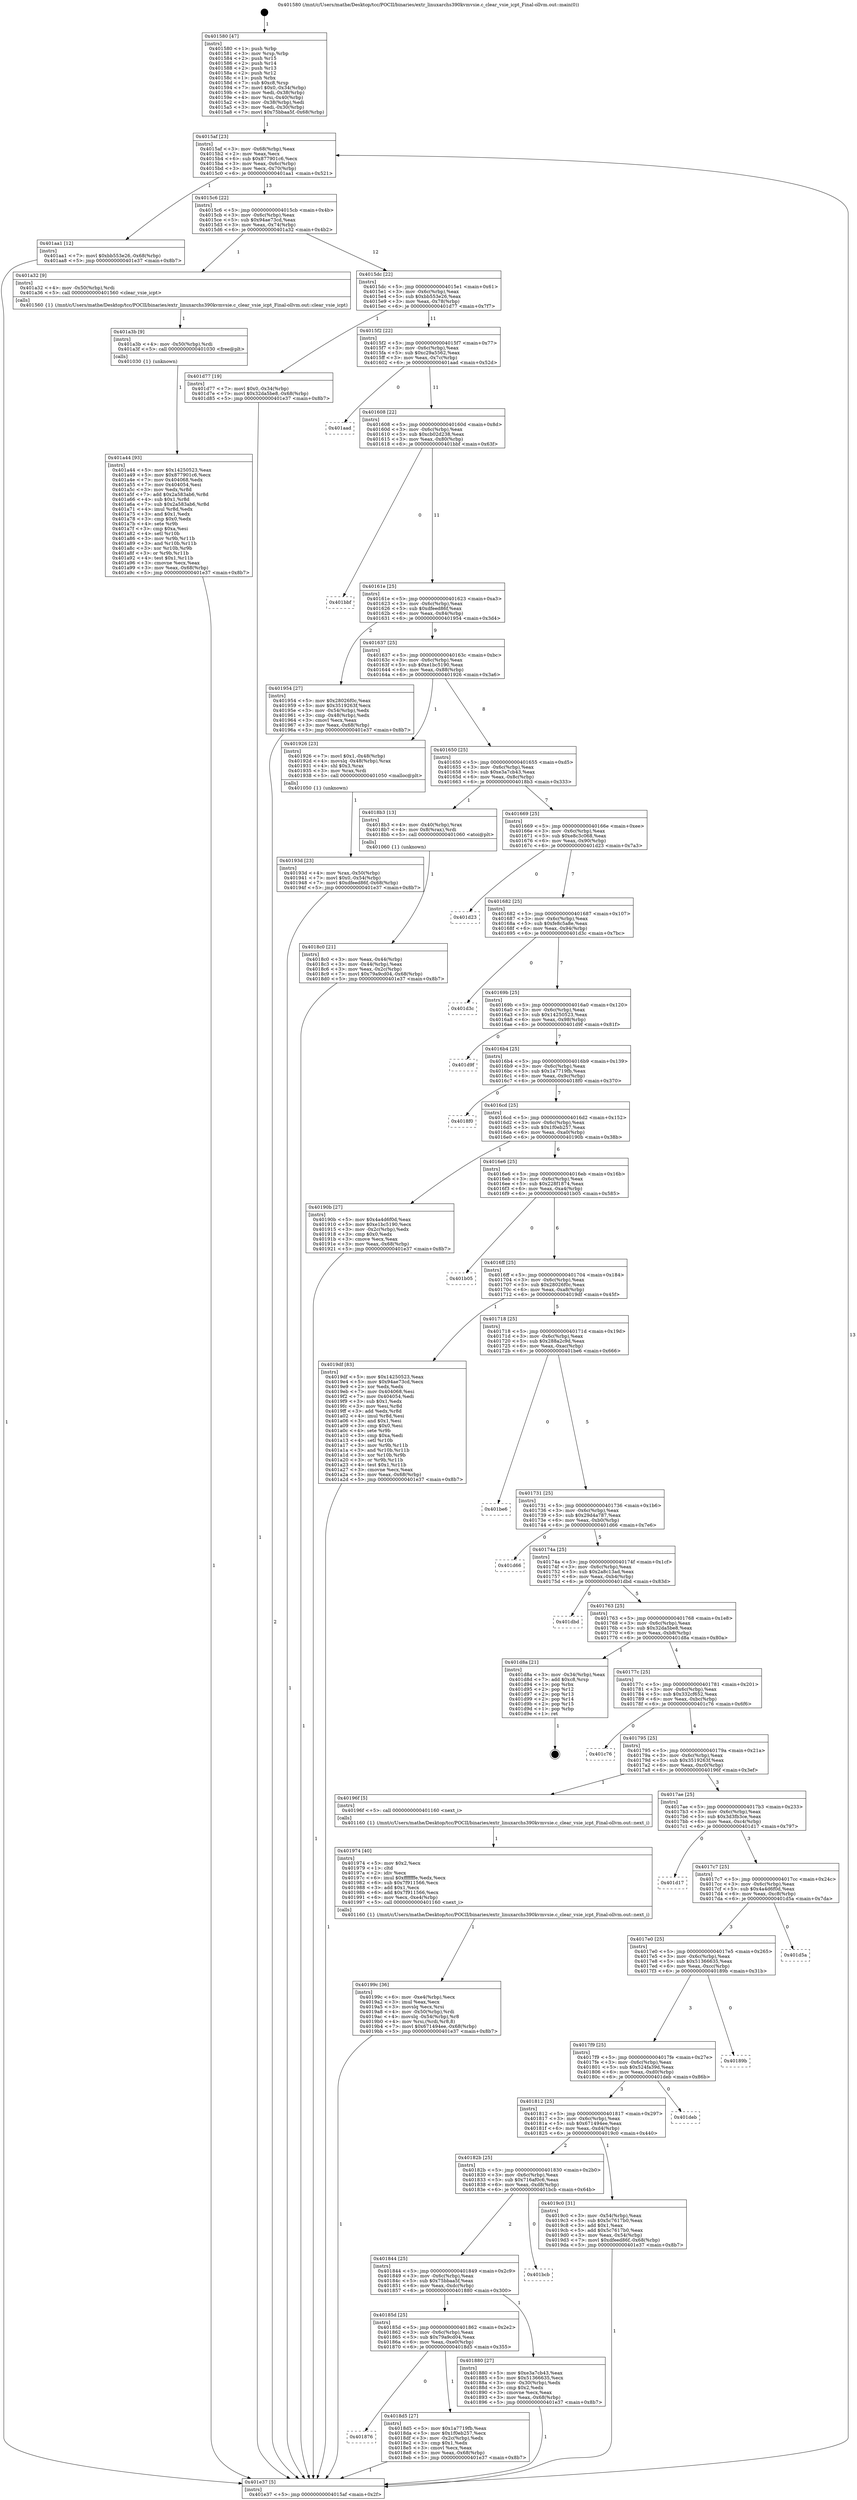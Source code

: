 digraph "0x401580" {
  label = "0x401580 (/mnt/c/Users/mathe/Desktop/tcc/POCII/binaries/extr_linuxarchs390kvmvsie.c_clear_vsie_icpt_Final-ollvm.out::main(0))"
  labelloc = "t"
  node[shape=record]

  Entry [label="",width=0.3,height=0.3,shape=circle,fillcolor=black,style=filled]
  "0x4015af" [label="{
     0x4015af [23]\l
     | [instrs]\l
     &nbsp;&nbsp;0x4015af \<+3\>: mov -0x68(%rbp),%eax\l
     &nbsp;&nbsp;0x4015b2 \<+2\>: mov %eax,%ecx\l
     &nbsp;&nbsp;0x4015b4 \<+6\>: sub $0x877901c6,%ecx\l
     &nbsp;&nbsp;0x4015ba \<+3\>: mov %eax,-0x6c(%rbp)\l
     &nbsp;&nbsp;0x4015bd \<+3\>: mov %ecx,-0x70(%rbp)\l
     &nbsp;&nbsp;0x4015c0 \<+6\>: je 0000000000401aa1 \<main+0x521\>\l
  }"]
  "0x401aa1" [label="{
     0x401aa1 [12]\l
     | [instrs]\l
     &nbsp;&nbsp;0x401aa1 \<+7\>: movl $0xbb553e26,-0x68(%rbp)\l
     &nbsp;&nbsp;0x401aa8 \<+5\>: jmp 0000000000401e37 \<main+0x8b7\>\l
  }"]
  "0x4015c6" [label="{
     0x4015c6 [22]\l
     | [instrs]\l
     &nbsp;&nbsp;0x4015c6 \<+5\>: jmp 00000000004015cb \<main+0x4b\>\l
     &nbsp;&nbsp;0x4015cb \<+3\>: mov -0x6c(%rbp),%eax\l
     &nbsp;&nbsp;0x4015ce \<+5\>: sub $0x94ae73cd,%eax\l
     &nbsp;&nbsp;0x4015d3 \<+3\>: mov %eax,-0x74(%rbp)\l
     &nbsp;&nbsp;0x4015d6 \<+6\>: je 0000000000401a32 \<main+0x4b2\>\l
  }"]
  Exit [label="",width=0.3,height=0.3,shape=circle,fillcolor=black,style=filled,peripheries=2]
  "0x401a32" [label="{
     0x401a32 [9]\l
     | [instrs]\l
     &nbsp;&nbsp;0x401a32 \<+4\>: mov -0x50(%rbp),%rdi\l
     &nbsp;&nbsp;0x401a36 \<+5\>: call 0000000000401560 \<clear_vsie_icpt\>\l
     | [calls]\l
     &nbsp;&nbsp;0x401560 \{1\} (/mnt/c/Users/mathe/Desktop/tcc/POCII/binaries/extr_linuxarchs390kvmvsie.c_clear_vsie_icpt_Final-ollvm.out::clear_vsie_icpt)\l
  }"]
  "0x4015dc" [label="{
     0x4015dc [22]\l
     | [instrs]\l
     &nbsp;&nbsp;0x4015dc \<+5\>: jmp 00000000004015e1 \<main+0x61\>\l
     &nbsp;&nbsp;0x4015e1 \<+3\>: mov -0x6c(%rbp),%eax\l
     &nbsp;&nbsp;0x4015e4 \<+5\>: sub $0xbb553e26,%eax\l
     &nbsp;&nbsp;0x4015e9 \<+3\>: mov %eax,-0x78(%rbp)\l
     &nbsp;&nbsp;0x4015ec \<+6\>: je 0000000000401d77 \<main+0x7f7\>\l
  }"]
  "0x401a44" [label="{
     0x401a44 [93]\l
     | [instrs]\l
     &nbsp;&nbsp;0x401a44 \<+5\>: mov $0x14250523,%eax\l
     &nbsp;&nbsp;0x401a49 \<+5\>: mov $0x877901c6,%ecx\l
     &nbsp;&nbsp;0x401a4e \<+7\>: mov 0x404068,%edx\l
     &nbsp;&nbsp;0x401a55 \<+7\>: mov 0x404054,%esi\l
     &nbsp;&nbsp;0x401a5c \<+3\>: mov %edx,%r8d\l
     &nbsp;&nbsp;0x401a5f \<+7\>: add $0x2a583ab6,%r8d\l
     &nbsp;&nbsp;0x401a66 \<+4\>: sub $0x1,%r8d\l
     &nbsp;&nbsp;0x401a6a \<+7\>: sub $0x2a583ab6,%r8d\l
     &nbsp;&nbsp;0x401a71 \<+4\>: imul %r8d,%edx\l
     &nbsp;&nbsp;0x401a75 \<+3\>: and $0x1,%edx\l
     &nbsp;&nbsp;0x401a78 \<+3\>: cmp $0x0,%edx\l
     &nbsp;&nbsp;0x401a7b \<+4\>: sete %r9b\l
     &nbsp;&nbsp;0x401a7f \<+3\>: cmp $0xa,%esi\l
     &nbsp;&nbsp;0x401a82 \<+4\>: setl %r10b\l
     &nbsp;&nbsp;0x401a86 \<+3\>: mov %r9b,%r11b\l
     &nbsp;&nbsp;0x401a89 \<+3\>: and %r10b,%r11b\l
     &nbsp;&nbsp;0x401a8c \<+3\>: xor %r10b,%r9b\l
     &nbsp;&nbsp;0x401a8f \<+3\>: or %r9b,%r11b\l
     &nbsp;&nbsp;0x401a92 \<+4\>: test $0x1,%r11b\l
     &nbsp;&nbsp;0x401a96 \<+3\>: cmovne %ecx,%eax\l
     &nbsp;&nbsp;0x401a99 \<+3\>: mov %eax,-0x68(%rbp)\l
     &nbsp;&nbsp;0x401a9c \<+5\>: jmp 0000000000401e37 \<main+0x8b7\>\l
  }"]
  "0x401d77" [label="{
     0x401d77 [19]\l
     | [instrs]\l
     &nbsp;&nbsp;0x401d77 \<+7\>: movl $0x0,-0x34(%rbp)\l
     &nbsp;&nbsp;0x401d7e \<+7\>: movl $0x32da5be8,-0x68(%rbp)\l
     &nbsp;&nbsp;0x401d85 \<+5\>: jmp 0000000000401e37 \<main+0x8b7\>\l
  }"]
  "0x4015f2" [label="{
     0x4015f2 [22]\l
     | [instrs]\l
     &nbsp;&nbsp;0x4015f2 \<+5\>: jmp 00000000004015f7 \<main+0x77\>\l
     &nbsp;&nbsp;0x4015f7 \<+3\>: mov -0x6c(%rbp),%eax\l
     &nbsp;&nbsp;0x4015fa \<+5\>: sub $0xc29a5562,%eax\l
     &nbsp;&nbsp;0x4015ff \<+3\>: mov %eax,-0x7c(%rbp)\l
     &nbsp;&nbsp;0x401602 \<+6\>: je 0000000000401aad \<main+0x52d\>\l
  }"]
  "0x401a3b" [label="{
     0x401a3b [9]\l
     | [instrs]\l
     &nbsp;&nbsp;0x401a3b \<+4\>: mov -0x50(%rbp),%rdi\l
     &nbsp;&nbsp;0x401a3f \<+5\>: call 0000000000401030 \<free@plt\>\l
     | [calls]\l
     &nbsp;&nbsp;0x401030 \{1\} (unknown)\l
  }"]
  "0x401aad" [label="{
     0x401aad\l
  }", style=dashed]
  "0x401608" [label="{
     0x401608 [22]\l
     | [instrs]\l
     &nbsp;&nbsp;0x401608 \<+5\>: jmp 000000000040160d \<main+0x8d\>\l
     &nbsp;&nbsp;0x40160d \<+3\>: mov -0x6c(%rbp),%eax\l
     &nbsp;&nbsp;0x401610 \<+5\>: sub $0xcb02d238,%eax\l
     &nbsp;&nbsp;0x401615 \<+3\>: mov %eax,-0x80(%rbp)\l
     &nbsp;&nbsp;0x401618 \<+6\>: je 0000000000401bbf \<main+0x63f\>\l
  }"]
  "0x40199c" [label="{
     0x40199c [36]\l
     | [instrs]\l
     &nbsp;&nbsp;0x40199c \<+6\>: mov -0xe4(%rbp),%ecx\l
     &nbsp;&nbsp;0x4019a2 \<+3\>: imul %eax,%ecx\l
     &nbsp;&nbsp;0x4019a5 \<+3\>: movslq %ecx,%rsi\l
     &nbsp;&nbsp;0x4019a8 \<+4\>: mov -0x50(%rbp),%rdi\l
     &nbsp;&nbsp;0x4019ac \<+4\>: movslq -0x54(%rbp),%r8\l
     &nbsp;&nbsp;0x4019b0 \<+4\>: mov %rsi,(%rdi,%r8,8)\l
     &nbsp;&nbsp;0x4019b4 \<+7\>: movl $0x671494ee,-0x68(%rbp)\l
     &nbsp;&nbsp;0x4019bb \<+5\>: jmp 0000000000401e37 \<main+0x8b7\>\l
  }"]
  "0x401bbf" [label="{
     0x401bbf\l
  }", style=dashed]
  "0x40161e" [label="{
     0x40161e [25]\l
     | [instrs]\l
     &nbsp;&nbsp;0x40161e \<+5\>: jmp 0000000000401623 \<main+0xa3\>\l
     &nbsp;&nbsp;0x401623 \<+3\>: mov -0x6c(%rbp),%eax\l
     &nbsp;&nbsp;0x401626 \<+5\>: sub $0xdfeed86f,%eax\l
     &nbsp;&nbsp;0x40162b \<+6\>: mov %eax,-0x84(%rbp)\l
     &nbsp;&nbsp;0x401631 \<+6\>: je 0000000000401954 \<main+0x3d4\>\l
  }"]
  "0x401974" [label="{
     0x401974 [40]\l
     | [instrs]\l
     &nbsp;&nbsp;0x401974 \<+5\>: mov $0x2,%ecx\l
     &nbsp;&nbsp;0x401979 \<+1\>: cltd\l
     &nbsp;&nbsp;0x40197a \<+2\>: idiv %ecx\l
     &nbsp;&nbsp;0x40197c \<+6\>: imul $0xfffffffe,%edx,%ecx\l
     &nbsp;&nbsp;0x401982 \<+6\>: sub $0x7f911566,%ecx\l
     &nbsp;&nbsp;0x401988 \<+3\>: add $0x1,%ecx\l
     &nbsp;&nbsp;0x40198b \<+6\>: add $0x7f911566,%ecx\l
     &nbsp;&nbsp;0x401991 \<+6\>: mov %ecx,-0xe4(%rbp)\l
     &nbsp;&nbsp;0x401997 \<+5\>: call 0000000000401160 \<next_i\>\l
     | [calls]\l
     &nbsp;&nbsp;0x401160 \{1\} (/mnt/c/Users/mathe/Desktop/tcc/POCII/binaries/extr_linuxarchs390kvmvsie.c_clear_vsie_icpt_Final-ollvm.out::next_i)\l
  }"]
  "0x401954" [label="{
     0x401954 [27]\l
     | [instrs]\l
     &nbsp;&nbsp;0x401954 \<+5\>: mov $0x28026f0c,%eax\l
     &nbsp;&nbsp;0x401959 \<+5\>: mov $0x3519263f,%ecx\l
     &nbsp;&nbsp;0x40195e \<+3\>: mov -0x54(%rbp),%edx\l
     &nbsp;&nbsp;0x401961 \<+3\>: cmp -0x48(%rbp),%edx\l
     &nbsp;&nbsp;0x401964 \<+3\>: cmovl %ecx,%eax\l
     &nbsp;&nbsp;0x401967 \<+3\>: mov %eax,-0x68(%rbp)\l
     &nbsp;&nbsp;0x40196a \<+5\>: jmp 0000000000401e37 \<main+0x8b7\>\l
  }"]
  "0x401637" [label="{
     0x401637 [25]\l
     | [instrs]\l
     &nbsp;&nbsp;0x401637 \<+5\>: jmp 000000000040163c \<main+0xbc\>\l
     &nbsp;&nbsp;0x40163c \<+3\>: mov -0x6c(%rbp),%eax\l
     &nbsp;&nbsp;0x40163f \<+5\>: sub $0xe1bc5190,%eax\l
     &nbsp;&nbsp;0x401644 \<+6\>: mov %eax,-0x88(%rbp)\l
     &nbsp;&nbsp;0x40164a \<+6\>: je 0000000000401926 \<main+0x3a6\>\l
  }"]
  "0x40193d" [label="{
     0x40193d [23]\l
     | [instrs]\l
     &nbsp;&nbsp;0x40193d \<+4\>: mov %rax,-0x50(%rbp)\l
     &nbsp;&nbsp;0x401941 \<+7\>: movl $0x0,-0x54(%rbp)\l
     &nbsp;&nbsp;0x401948 \<+7\>: movl $0xdfeed86f,-0x68(%rbp)\l
     &nbsp;&nbsp;0x40194f \<+5\>: jmp 0000000000401e37 \<main+0x8b7\>\l
  }"]
  "0x401926" [label="{
     0x401926 [23]\l
     | [instrs]\l
     &nbsp;&nbsp;0x401926 \<+7\>: movl $0x1,-0x48(%rbp)\l
     &nbsp;&nbsp;0x40192d \<+4\>: movslq -0x48(%rbp),%rax\l
     &nbsp;&nbsp;0x401931 \<+4\>: shl $0x3,%rax\l
     &nbsp;&nbsp;0x401935 \<+3\>: mov %rax,%rdi\l
     &nbsp;&nbsp;0x401938 \<+5\>: call 0000000000401050 \<malloc@plt\>\l
     | [calls]\l
     &nbsp;&nbsp;0x401050 \{1\} (unknown)\l
  }"]
  "0x401650" [label="{
     0x401650 [25]\l
     | [instrs]\l
     &nbsp;&nbsp;0x401650 \<+5\>: jmp 0000000000401655 \<main+0xd5\>\l
     &nbsp;&nbsp;0x401655 \<+3\>: mov -0x6c(%rbp),%eax\l
     &nbsp;&nbsp;0x401658 \<+5\>: sub $0xe3a7cb43,%eax\l
     &nbsp;&nbsp;0x40165d \<+6\>: mov %eax,-0x8c(%rbp)\l
     &nbsp;&nbsp;0x401663 \<+6\>: je 00000000004018b3 \<main+0x333\>\l
  }"]
  "0x401876" [label="{
     0x401876\l
  }", style=dashed]
  "0x4018b3" [label="{
     0x4018b3 [13]\l
     | [instrs]\l
     &nbsp;&nbsp;0x4018b3 \<+4\>: mov -0x40(%rbp),%rax\l
     &nbsp;&nbsp;0x4018b7 \<+4\>: mov 0x8(%rax),%rdi\l
     &nbsp;&nbsp;0x4018bb \<+5\>: call 0000000000401060 \<atoi@plt\>\l
     | [calls]\l
     &nbsp;&nbsp;0x401060 \{1\} (unknown)\l
  }"]
  "0x401669" [label="{
     0x401669 [25]\l
     | [instrs]\l
     &nbsp;&nbsp;0x401669 \<+5\>: jmp 000000000040166e \<main+0xee\>\l
     &nbsp;&nbsp;0x40166e \<+3\>: mov -0x6c(%rbp),%eax\l
     &nbsp;&nbsp;0x401671 \<+5\>: sub $0xe8c3c068,%eax\l
     &nbsp;&nbsp;0x401676 \<+6\>: mov %eax,-0x90(%rbp)\l
     &nbsp;&nbsp;0x40167c \<+6\>: je 0000000000401d23 \<main+0x7a3\>\l
  }"]
  "0x4018d5" [label="{
     0x4018d5 [27]\l
     | [instrs]\l
     &nbsp;&nbsp;0x4018d5 \<+5\>: mov $0x1a7719fb,%eax\l
     &nbsp;&nbsp;0x4018da \<+5\>: mov $0x1f0eb257,%ecx\l
     &nbsp;&nbsp;0x4018df \<+3\>: mov -0x2c(%rbp),%edx\l
     &nbsp;&nbsp;0x4018e2 \<+3\>: cmp $0x1,%edx\l
     &nbsp;&nbsp;0x4018e5 \<+3\>: cmovl %ecx,%eax\l
     &nbsp;&nbsp;0x4018e8 \<+3\>: mov %eax,-0x68(%rbp)\l
     &nbsp;&nbsp;0x4018eb \<+5\>: jmp 0000000000401e37 \<main+0x8b7\>\l
  }"]
  "0x401d23" [label="{
     0x401d23\l
  }", style=dashed]
  "0x401682" [label="{
     0x401682 [25]\l
     | [instrs]\l
     &nbsp;&nbsp;0x401682 \<+5\>: jmp 0000000000401687 \<main+0x107\>\l
     &nbsp;&nbsp;0x401687 \<+3\>: mov -0x6c(%rbp),%eax\l
     &nbsp;&nbsp;0x40168a \<+5\>: sub $0xfe8c5a8e,%eax\l
     &nbsp;&nbsp;0x40168f \<+6\>: mov %eax,-0x94(%rbp)\l
     &nbsp;&nbsp;0x401695 \<+6\>: je 0000000000401d3c \<main+0x7bc\>\l
  }"]
  "0x4018c0" [label="{
     0x4018c0 [21]\l
     | [instrs]\l
     &nbsp;&nbsp;0x4018c0 \<+3\>: mov %eax,-0x44(%rbp)\l
     &nbsp;&nbsp;0x4018c3 \<+3\>: mov -0x44(%rbp),%eax\l
     &nbsp;&nbsp;0x4018c6 \<+3\>: mov %eax,-0x2c(%rbp)\l
     &nbsp;&nbsp;0x4018c9 \<+7\>: movl $0x79a9cd04,-0x68(%rbp)\l
     &nbsp;&nbsp;0x4018d0 \<+5\>: jmp 0000000000401e37 \<main+0x8b7\>\l
  }"]
  "0x401d3c" [label="{
     0x401d3c\l
  }", style=dashed]
  "0x40169b" [label="{
     0x40169b [25]\l
     | [instrs]\l
     &nbsp;&nbsp;0x40169b \<+5\>: jmp 00000000004016a0 \<main+0x120\>\l
     &nbsp;&nbsp;0x4016a0 \<+3\>: mov -0x6c(%rbp),%eax\l
     &nbsp;&nbsp;0x4016a3 \<+5\>: sub $0x14250523,%eax\l
     &nbsp;&nbsp;0x4016a8 \<+6\>: mov %eax,-0x98(%rbp)\l
     &nbsp;&nbsp;0x4016ae \<+6\>: je 0000000000401d9f \<main+0x81f\>\l
  }"]
  "0x401580" [label="{
     0x401580 [47]\l
     | [instrs]\l
     &nbsp;&nbsp;0x401580 \<+1\>: push %rbp\l
     &nbsp;&nbsp;0x401581 \<+3\>: mov %rsp,%rbp\l
     &nbsp;&nbsp;0x401584 \<+2\>: push %r15\l
     &nbsp;&nbsp;0x401586 \<+2\>: push %r14\l
     &nbsp;&nbsp;0x401588 \<+2\>: push %r13\l
     &nbsp;&nbsp;0x40158a \<+2\>: push %r12\l
     &nbsp;&nbsp;0x40158c \<+1\>: push %rbx\l
     &nbsp;&nbsp;0x40158d \<+7\>: sub $0xc8,%rsp\l
     &nbsp;&nbsp;0x401594 \<+7\>: movl $0x0,-0x34(%rbp)\l
     &nbsp;&nbsp;0x40159b \<+3\>: mov %edi,-0x38(%rbp)\l
     &nbsp;&nbsp;0x40159e \<+4\>: mov %rsi,-0x40(%rbp)\l
     &nbsp;&nbsp;0x4015a2 \<+3\>: mov -0x38(%rbp),%edi\l
     &nbsp;&nbsp;0x4015a5 \<+3\>: mov %edi,-0x30(%rbp)\l
     &nbsp;&nbsp;0x4015a8 \<+7\>: movl $0x75bbaa5f,-0x68(%rbp)\l
  }"]
  "0x401d9f" [label="{
     0x401d9f\l
  }", style=dashed]
  "0x4016b4" [label="{
     0x4016b4 [25]\l
     | [instrs]\l
     &nbsp;&nbsp;0x4016b4 \<+5\>: jmp 00000000004016b9 \<main+0x139\>\l
     &nbsp;&nbsp;0x4016b9 \<+3\>: mov -0x6c(%rbp),%eax\l
     &nbsp;&nbsp;0x4016bc \<+5\>: sub $0x1a7719fb,%eax\l
     &nbsp;&nbsp;0x4016c1 \<+6\>: mov %eax,-0x9c(%rbp)\l
     &nbsp;&nbsp;0x4016c7 \<+6\>: je 00000000004018f0 \<main+0x370\>\l
  }"]
  "0x401e37" [label="{
     0x401e37 [5]\l
     | [instrs]\l
     &nbsp;&nbsp;0x401e37 \<+5\>: jmp 00000000004015af \<main+0x2f\>\l
  }"]
  "0x4018f0" [label="{
     0x4018f0\l
  }", style=dashed]
  "0x4016cd" [label="{
     0x4016cd [25]\l
     | [instrs]\l
     &nbsp;&nbsp;0x4016cd \<+5\>: jmp 00000000004016d2 \<main+0x152\>\l
     &nbsp;&nbsp;0x4016d2 \<+3\>: mov -0x6c(%rbp),%eax\l
     &nbsp;&nbsp;0x4016d5 \<+5\>: sub $0x1f0eb257,%eax\l
     &nbsp;&nbsp;0x4016da \<+6\>: mov %eax,-0xa0(%rbp)\l
     &nbsp;&nbsp;0x4016e0 \<+6\>: je 000000000040190b \<main+0x38b\>\l
  }"]
  "0x40185d" [label="{
     0x40185d [25]\l
     | [instrs]\l
     &nbsp;&nbsp;0x40185d \<+5\>: jmp 0000000000401862 \<main+0x2e2\>\l
     &nbsp;&nbsp;0x401862 \<+3\>: mov -0x6c(%rbp),%eax\l
     &nbsp;&nbsp;0x401865 \<+5\>: sub $0x79a9cd04,%eax\l
     &nbsp;&nbsp;0x40186a \<+6\>: mov %eax,-0xe0(%rbp)\l
     &nbsp;&nbsp;0x401870 \<+6\>: je 00000000004018d5 \<main+0x355\>\l
  }"]
  "0x40190b" [label="{
     0x40190b [27]\l
     | [instrs]\l
     &nbsp;&nbsp;0x40190b \<+5\>: mov $0x4a4d6f0d,%eax\l
     &nbsp;&nbsp;0x401910 \<+5\>: mov $0xe1bc5190,%ecx\l
     &nbsp;&nbsp;0x401915 \<+3\>: mov -0x2c(%rbp),%edx\l
     &nbsp;&nbsp;0x401918 \<+3\>: cmp $0x0,%edx\l
     &nbsp;&nbsp;0x40191b \<+3\>: cmove %ecx,%eax\l
     &nbsp;&nbsp;0x40191e \<+3\>: mov %eax,-0x68(%rbp)\l
     &nbsp;&nbsp;0x401921 \<+5\>: jmp 0000000000401e37 \<main+0x8b7\>\l
  }"]
  "0x4016e6" [label="{
     0x4016e6 [25]\l
     | [instrs]\l
     &nbsp;&nbsp;0x4016e6 \<+5\>: jmp 00000000004016eb \<main+0x16b\>\l
     &nbsp;&nbsp;0x4016eb \<+3\>: mov -0x6c(%rbp),%eax\l
     &nbsp;&nbsp;0x4016ee \<+5\>: sub $0x228f1874,%eax\l
     &nbsp;&nbsp;0x4016f3 \<+6\>: mov %eax,-0xa4(%rbp)\l
     &nbsp;&nbsp;0x4016f9 \<+6\>: je 0000000000401b05 \<main+0x585\>\l
  }"]
  "0x401880" [label="{
     0x401880 [27]\l
     | [instrs]\l
     &nbsp;&nbsp;0x401880 \<+5\>: mov $0xe3a7cb43,%eax\l
     &nbsp;&nbsp;0x401885 \<+5\>: mov $0x51366635,%ecx\l
     &nbsp;&nbsp;0x40188a \<+3\>: mov -0x30(%rbp),%edx\l
     &nbsp;&nbsp;0x40188d \<+3\>: cmp $0x2,%edx\l
     &nbsp;&nbsp;0x401890 \<+3\>: cmovne %ecx,%eax\l
     &nbsp;&nbsp;0x401893 \<+3\>: mov %eax,-0x68(%rbp)\l
     &nbsp;&nbsp;0x401896 \<+5\>: jmp 0000000000401e37 \<main+0x8b7\>\l
  }"]
  "0x401b05" [label="{
     0x401b05\l
  }", style=dashed]
  "0x4016ff" [label="{
     0x4016ff [25]\l
     | [instrs]\l
     &nbsp;&nbsp;0x4016ff \<+5\>: jmp 0000000000401704 \<main+0x184\>\l
     &nbsp;&nbsp;0x401704 \<+3\>: mov -0x6c(%rbp),%eax\l
     &nbsp;&nbsp;0x401707 \<+5\>: sub $0x28026f0c,%eax\l
     &nbsp;&nbsp;0x40170c \<+6\>: mov %eax,-0xa8(%rbp)\l
     &nbsp;&nbsp;0x401712 \<+6\>: je 00000000004019df \<main+0x45f\>\l
  }"]
  "0x401844" [label="{
     0x401844 [25]\l
     | [instrs]\l
     &nbsp;&nbsp;0x401844 \<+5\>: jmp 0000000000401849 \<main+0x2c9\>\l
     &nbsp;&nbsp;0x401849 \<+3\>: mov -0x6c(%rbp),%eax\l
     &nbsp;&nbsp;0x40184c \<+5\>: sub $0x75bbaa5f,%eax\l
     &nbsp;&nbsp;0x401851 \<+6\>: mov %eax,-0xdc(%rbp)\l
     &nbsp;&nbsp;0x401857 \<+6\>: je 0000000000401880 \<main+0x300\>\l
  }"]
  "0x4019df" [label="{
     0x4019df [83]\l
     | [instrs]\l
     &nbsp;&nbsp;0x4019df \<+5\>: mov $0x14250523,%eax\l
     &nbsp;&nbsp;0x4019e4 \<+5\>: mov $0x94ae73cd,%ecx\l
     &nbsp;&nbsp;0x4019e9 \<+2\>: xor %edx,%edx\l
     &nbsp;&nbsp;0x4019eb \<+7\>: mov 0x404068,%esi\l
     &nbsp;&nbsp;0x4019f2 \<+7\>: mov 0x404054,%edi\l
     &nbsp;&nbsp;0x4019f9 \<+3\>: sub $0x1,%edx\l
     &nbsp;&nbsp;0x4019fc \<+3\>: mov %esi,%r8d\l
     &nbsp;&nbsp;0x4019ff \<+3\>: add %edx,%r8d\l
     &nbsp;&nbsp;0x401a02 \<+4\>: imul %r8d,%esi\l
     &nbsp;&nbsp;0x401a06 \<+3\>: and $0x1,%esi\l
     &nbsp;&nbsp;0x401a09 \<+3\>: cmp $0x0,%esi\l
     &nbsp;&nbsp;0x401a0c \<+4\>: sete %r9b\l
     &nbsp;&nbsp;0x401a10 \<+3\>: cmp $0xa,%edi\l
     &nbsp;&nbsp;0x401a13 \<+4\>: setl %r10b\l
     &nbsp;&nbsp;0x401a17 \<+3\>: mov %r9b,%r11b\l
     &nbsp;&nbsp;0x401a1a \<+3\>: and %r10b,%r11b\l
     &nbsp;&nbsp;0x401a1d \<+3\>: xor %r10b,%r9b\l
     &nbsp;&nbsp;0x401a20 \<+3\>: or %r9b,%r11b\l
     &nbsp;&nbsp;0x401a23 \<+4\>: test $0x1,%r11b\l
     &nbsp;&nbsp;0x401a27 \<+3\>: cmovne %ecx,%eax\l
     &nbsp;&nbsp;0x401a2a \<+3\>: mov %eax,-0x68(%rbp)\l
     &nbsp;&nbsp;0x401a2d \<+5\>: jmp 0000000000401e37 \<main+0x8b7\>\l
  }"]
  "0x401718" [label="{
     0x401718 [25]\l
     | [instrs]\l
     &nbsp;&nbsp;0x401718 \<+5\>: jmp 000000000040171d \<main+0x19d\>\l
     &nbsp;&nbsp;0x40171d \<+3\>: mov -0x6c(%rbp),%eax\l
     &nbsp;&nbsp;0x401720 \<+5\>: sub $0x288a2c9d,%eax\l
     &nbsp;&nbsp;0x401725 \<+6\>: mov %eax,-0xac(%rbp)\l
     &nbsp;&nbsp;0x40172b \<+6\>: je 0000000000401be6 \<main+0x666\>\l
  }"]
  "0x401bcb" [label="{
     0x401bcb\l
  }", style=dashed]
  "0x401be6" [label="{
     0x401be6\l
  }", style=dashed]
  "0x401731" [label="{
     0x401731 [25]\l
     | [instrs]\l
     &nbsp;&nbsp;0x401731 \<+5\>: jmp 0000000000401736 \<main+0x1b6\>\l
     &nbsp;&nbsp;0x401736 \<+3\>: mov -0x6c(%rbp),%eax\l
     &nbsp;&nbsp;0x401739 \<+5\>: sub $0x29d4a787,%eax\l
     &nbsp;&nbsp;0x40173e \<+6\>: mov %eax,-0xb0(%rbp)\l
     &nbsp;&nbsp;0x401744 \<+6\>: je 0000000000401d66 \<main+0x7e6\>\l
  }"]
  "0x40182b" [label="{
     0x40182b [25]\l
     | [instrs]\l
     &nbsp;&nbsp;0x40182b \<+5\>: jmp 0000000000401830 \<main+0x2b0\>\l
     &nbsp;&nbsp;0x401830 \<+3\>: mov -0x6c(%rbp),%eax\l
     &nbsp;&nbsp;0x401833 \<+5\>: sub $0x716af0c6,%eax\l
     &nbsp;&nbsp;0x401838 \<+6\>: mov %eax,-0xd8(%rbp)\l
     &nbsp;&nbsp;0x40183e \<+6\>: je 0000000000401bcb \<main+0x64b\>\l
  }"]
  "0x401d66" [label="{
     0x401d66\l
  }", style=dashed]
  "0x40174a" [label="{
     0x40174a [25]\l
     | [instrs]\l
     &nbsp;&nbsp;0x40174a \<+5\>: jmp 000000000040174f \<main+0x1cf\>\l
     &nbsp;&nbsp;0x40174f \<+3\>: mov -0x6c(%rbp),%eax\l
     &nbsp;&nbsp;0x401752 \<+5\>: sub $0x2a8c13ad,%eax\l
     &nbsp;&nbsp;0x401757 \<+6\>: mov %eax,-0xb4(%rbp)\l
     &nbsp;&nbsp;0x40175d \<+6\>: je 0000000000401dbd \<main+0x83d\>\l
  }"]
  "0x4019c0" [label="{
     0x4019c0 [31]\l
     | [instrs]\l
     &nbsp;&nbsp;0x4019c0 \<+3\>: mov -0x54(%rbp),%eax\l
     &nbsp;&nbsp;0x4019c3 \<+5\>: sub $0x5c7617b0,%eax\l
     &nbsp;&nbsp;0x4019c8 \<+3\>: add $0x1,%eax\l
     &nbsp;&nbsp;0x4019cb \<+5\>: add $0x5c7617b0,%eax\l
     &nbsp;&nbsp;0x4019d0 \<+3\>: mov %eax,-0x54(%rbp)\l
     &nbsp;&nbsp;0x4019d3 \<+7\>: movl $0xdfeed86f,-0x68(%rbp)\l
     &nbsp;&nbsp;0x4019da \<+5\>: jmp 0000000000401e37 \<main+0x8b7\>\l
  }"]
  "0x401dbd" [label="{
     0x401dbd\l
  }", style=dashed]
  "0x401763" [label="{
     0x401763 [25]\l
     | [instrs]\l
     &nbsp;&nbsp;0x401763 \<+5\>: jmp 0000000000401768 \<main+0x1e8\>\l
     &nbsp;&nbsp;0x401768 \<+3\>: mov -0x6c(%rbp),%eax\l
     &nbsp;&nbsp;0x40176b \<+5\>: sub $0x32da5be8,%eax\l
     &nbsp;&nbsp;0x401770 \<+6\>: mov %eax,-0xb8(%rbp)\l
     &nbsp;&nbsp;0x401776 \<+6\>: je 0000000000401d8a \<main+0x80a\>\l
  }"]
  "0x401812" [label="{
     0x401812 [25]\l
     | [instrs]\l
     &nbsp;&nbsp;0x401812 \<+5\>: jmp 0000000000401817 \<main+0x297\>\l
     &nbsp;&nbsp;0x401817 \<+3\>: mov -0x6c(%rbp),%eax\l
     &nbsp;&nbsp;0x40181a \<+5\>: sub $0x671494ee,%eax\l
     &nbsp;&nbsp;0x40181f \<+6\>: mov %eax,-0xd4(%rbp)\l
     &nbsp;&nbsp;0x401825 \<+6\>: je 00000000004019c0 \<main+0x440\>\l
  }"]
  "0x401d8a" [label="{
     0x401d8a [21]\l
     | [instrs]\l
     &nbsp;&nbsp;0x401d8a \<+3\>: mov -0x34(%rbp),%eax\l
     &nbsp;&nbsp;0x401d8d \<+7\>: add $0xc8,%rsp\l
     &nbsp;&nbsp;0x401d94 \<+1\>: pop %rbx\l
     &nbsp;&nbsp;0x401d95 \<+2\>: pop %r12\l
     &nbsp;&nbsp;0x401d97 \<+2\>: pop %r13\l
     &nbsp;&nbsp;0x401d99 \<+2\>: pop %r14\l
     &nbsp;&nbsp;0x401d9b \<+2\>: pop %r15\l
     &nbsp;&nbsp;0x401d9d \<+1\>: pop %rbp\l
     &nbsp;&nbsp;0x401d9e \<+1\>: ret\l
  }"]
  "0x40177c" [label="{
     0x40177c [25]\l
     | [instrs]\l
     &nbsp;&nbsp;0x40177c \<+5\>: jmp 0000000000401781 \<main+0x201\>\l
     &nbsp;&nbsp;0x401781 \<+3\>: mov -0x6c(%rbp),%eax\l
     &nbsp;&nbsp;0x401784 \<+5\>: sub $0x332cf652,%eax\l
     &nbsp;&nbsp;0x401789 \<+6\>: mov %eax,-0xbc(%rbp)\l
     &nbsp;&nbsp;0x40178f \<+6\>: je 0000000000401c76 \<main+0x6f6\>\l
  }"]
  "0x401deb" [label="{
     0x401deb\l
  }", style=dashed]
  "0x401c76" [label="{
     0x401c76\l
  }", style=dashed]
  "0x401795" [label="{
     0x401795 [25]\l
     | [instrs]\l
     &nbsp;&nbsp;0x401795 \<+5\>: jmp 000000000040179a \<main+0x21a\>\l
     &nbsp;&nbsp;0x40179a \<+3\>: mov -0x6c(%rbp),%eax\l
     &nbsp;&nbsp;0x40179d \<+5\>: sub $0x3519263f,%eax\l
     &nbsp;&nbsp;0x4017a2 \<+6\>: mov %eax,-0xc0(%rbp)\l
     &nbsp;&nbsp;0x4017a8 \<+6\>: je 000000000040196f \<main+0x3ef\>\l
  }"]
  "0x4017f9" [label="{
     0x4017f9 [25]\l
     | [instrs]\l
     &nbsp;&nbsp;0x4017f9 \<+5\>: jmp 00000000004017fe \<main+0x27e\>\l
     &nbsp;&nbsp;0x4017fe \<+3\>: mov -0x6c(%rbp),%eax\l
     &nbsp;&nbsp;0x401801 \<+5\>: sub $0x524fa39d,%eax\l
     &nbsp;&nbsp;0x401806 \<+6\>: mov %eax,-0xd0(%rbp)\l
     &nbsp;&nbsp;0x40180c \<+6\>: je 0000000000401deb \<main+0x86b\>\l
  }"]
  "0x40196f" [label="{
     0x40196f [5]\l
     | [instrs]\l
     &nbsp;&nbsp;0x40196f \<+5\>: call 0000000000401160 \<next_i\>\l
     | [calls]\l
     &nbsp;&nbsp;0x401160 \{1\} (/mnt/c/Users/mathe/Desktop/tcc/POCII/binaries/extr_linuxarchs390kvmvsie.c_clear_vsie_icpt_Final-ollvm.out::next_i)\l
  }"]
  "0x4017ae" [label="{
     0x4017ae [25]\l
     | [instrs]\l
     &nbsp;&nbsp;0x4017ae \<+5\>: jmp 00000000004017b3 \<main+0x233\>\l
     &nbsp;&nbsp;0x4017b3 \<+3\>: mov -0x6c(%rbp),%eax\l
     &nbsp;&nbsp;0x4017b6 \<+5\>: sub $0x3d3fb3ce,%eax\l
     &nbsp;&nbsp;0x4017bb \<+6\>: mov %eax,-0xc4(%rbp)\l
     &nbsp;&nbsp;0x4017c1 \<+6\>: je 0000000000401d17 \<main+0x797\>\l
  }"]
  "0x40189b" [label="{
     0x40189b\l
  }", style=dashed]
  "0x401d17" [label="{
     0x401d17\l
  }", style=dashed]
  "0x4017c7" [label="{
     0x4017c7 [25]\l
     | [instrs]\l
     &nbsp;&nbsp;0x4017c7 \<+5\>: jmp 00000000004017cc \<main+0x24c\>\l
     &nbsp;&nbsp;0x4017cc \<+3\>: mov -0x6c(%rbp),%eax\l
     &nbsp;&nbsp;0x4017cf \<+5\>: sub $0x4a4d6f0d,%eax\l
     &nbsp;&nbsp;0x4017d4 \<+6\>: mov %eax,-0xc8(%rbp)\l
     &nbsp;&nbsp;0x4017da \<+6\>: je 0000000000401d5a \<main+0x7da\>\l
  }"]
  "0x4017e0" [label="{
     0x4017e0 [25]\l
     | [instrs]\l
     &nbsp;&nbsp;0x4017e0 \<+5\>: jmp 00000000004017e5 \<main+0x265\>\l
     &nbsp;&nbsp;0x4017e5 \<+3\>: mov -0x6c(%rbp),%eax\l
     &nbsp;&nbsp;0x4017e8 \<+5\>: sub $0x51366635,%eax\l
     &nbsp;&nbsp;0x4017ed \<+6\>: mov %eax,-0xcc(%rbp)\l
     &nbsp;&nbsp;0x4017f3 \<+6\>: je 000000000040189b \<main+0x31b\>\l
  }"]
  "0x401d5a" [label="{
     0x401d5a\l
  }", style=dashed]
  Entry -> "0x401580" [label=" 1"]
  "0x4015af" -> "0x401aa1" [label=" 1"]
  "0x4015af" -> "0x4015c6" [label=" 13"]
  "0x401d8a" -> Exit [label=" 1"]
  "0x4015c6" -> "0x401a32" [label=" 1"]
  "0x4015c6" -> "0x4015dc" [label=" 12"]
  "0x401d77" -> "0x401e37" [label=" 1"]
  "0x4015dc" -> "0x401d77" [label=" 1"]
  "0x4015dc" -> "0x4015f2" [label=" 11"]
  "0x401aa1" -> "0x401e37" [label=" 1"]
  "0x4015f2" -> "0x401aad" [label=" 0"]
  "0x4015f2" -> "0x401608" [label=" 11"]
  "0x401a44" -> "0x401e37" [label=" 1"]
  "0x401608" -> "0x401bbf" [label=" 0"]
  "0x401608" -> "0x40161e" [label=" 11"]
  "0x401a3b" -> "0x401a44" [label=" 1"]
  "0x40161e" -> "0x401954" [label=" 2"]
  "0x40161e" -> "0x401637" [label=" 9"]
  "0x401a32" -> "0x401a3b" [label=" 1"]
  "0x401637" -> "0x401926" [label=" 1"]
  "0x401637" -> "0x401650" [label=" 8"]
  "0x4019df" -> "0x401e37" [label=" 1"]
  "0x401650" -> "0x4018b3" [label=" 1"]
  "0x401650" -> "0x401669" [label=" 7"]
  "0x4019c0" -> "0x401e37" [label=" 1"]
  "0x401669" -> "0x401d23" [label=" 0"]
  "0x401669" -> "0x401682" [label=" 7"]
  "0x40199c" -> "0x401e37" [label=" 1"]
  "0x401682" -> "0x401d3c" [label=" 0"]
  "0x401682" -> "0x40169b" [label=" 7"]
  "0x40196f" -> "0x401974" [label=" 1"]
  "0x40169b" -> "0x401d9f" [label=" 0"]
  "0x40169b" -> "0x4016b4" [label=" 7"]
  "0x401954" -> "0x401e37" [label=" 2"]
  "0x4016b4" -> "0x4018f0" [label=" 0"]
  "0x4016b4" -> "0x4016cd" [label=" 7"]
  "0x40193d" -> "0x401e37" [label=" 1"]
  "0x4016cd" -> "0x40190b" [label=" 1"]
  "0x4016cd" -> "0x4016e6" [label=" 6"]
  "0x401926" -> "0x40193d" [label=" 1"]
  "0x4016e6" -> "0x401b05" [label=" 0"]
  "0x4016e6" -> "0x4016ff" [label=" 6"]
  "0x40190b" -> "0x401e37" [label=" 1"]
  "0x4016ff" -> "0x4019df" [label=" 1"]
  "0x4016ff" -> "0x401718" [label=" 5"]
  "0x40185d" -> "0x401876" [label=" 0"]
  "0x401718" -> "0x401be6" [label=" 0"]
  "0x401718" -> "0x401731" [label=" 5"]
  "0x40185d" -> "0x4018d5" [label=" 1"]
  "0x401731" -> "0x401d66" [label=" 0"]
  "0x401731" -> "0x40174a" [label=" 5"]
  "0x4018c0" -> "0x401e37" [label=" 1"]
  "0x40174a" -> "0x401dbd" [label=" 0"]
  "0x40174a" -> "0x401763" [label=" 5"]
  "0x4018b3" -> "0x4018c0" [label=" 1"]
  "0x401763" -> "0x401d8a" [label=" 1"]
  "0x401763" -> "0x40177c" [label=" 4"]
  "0x401580" -> "0x4015af" [label=" 1"]
  "0x40177c" -> "0x401c76" [label=" 0"]
  "0x40177c" -> "0x401795" [label=" 4"]
  "0x401880" -> "0x401e37" [label=" 1"]
  "0x401795" -> "0x40196f" [label=" 1"]
  "0x401795" -> "0x4017ae" [label=" 3"]
  "0x401844" -> "0x401880" [label=" 1"]
  "0x4017ae" -> "0x401d17" [label=" 0"]
  "0x4017ae" -> "0x4017c7" [label=" 3"]
  "0x4018d5" -> "0x401e37" [label=" 1"]
  "0x4017c7" -> "0x401d5a" [label=" 0"]
  "0x4017c7" -> "0x4017e0" [label=" 3"]
  "0x40182b" -> "0x401844" [label=" 2"]
  "0x4017e0" -> "0x40189b" [label=" 0"]
  "0x4017e0" -> "0x4017f9" [label=" 3"]
  "0x401844" -> "0x40185d" [label=" 1"]
  "0x4017f9" -> "0x401deb" [label=" 0"]
  "0x4017f9" -> "0x401812" [label=" 3"]
  "0x401e37" -> "0x4015af" [label=" 13"]
  "0x401812" -> "0x4019c0" [label=" 1"]
  "0x401812" -> "0x40182b" [label=" 2"]
  "0x401974" -> "0x40199c" [label=" 1"]
  "0x40182b" -> "0x401bcb" [label=" 0"]
}
